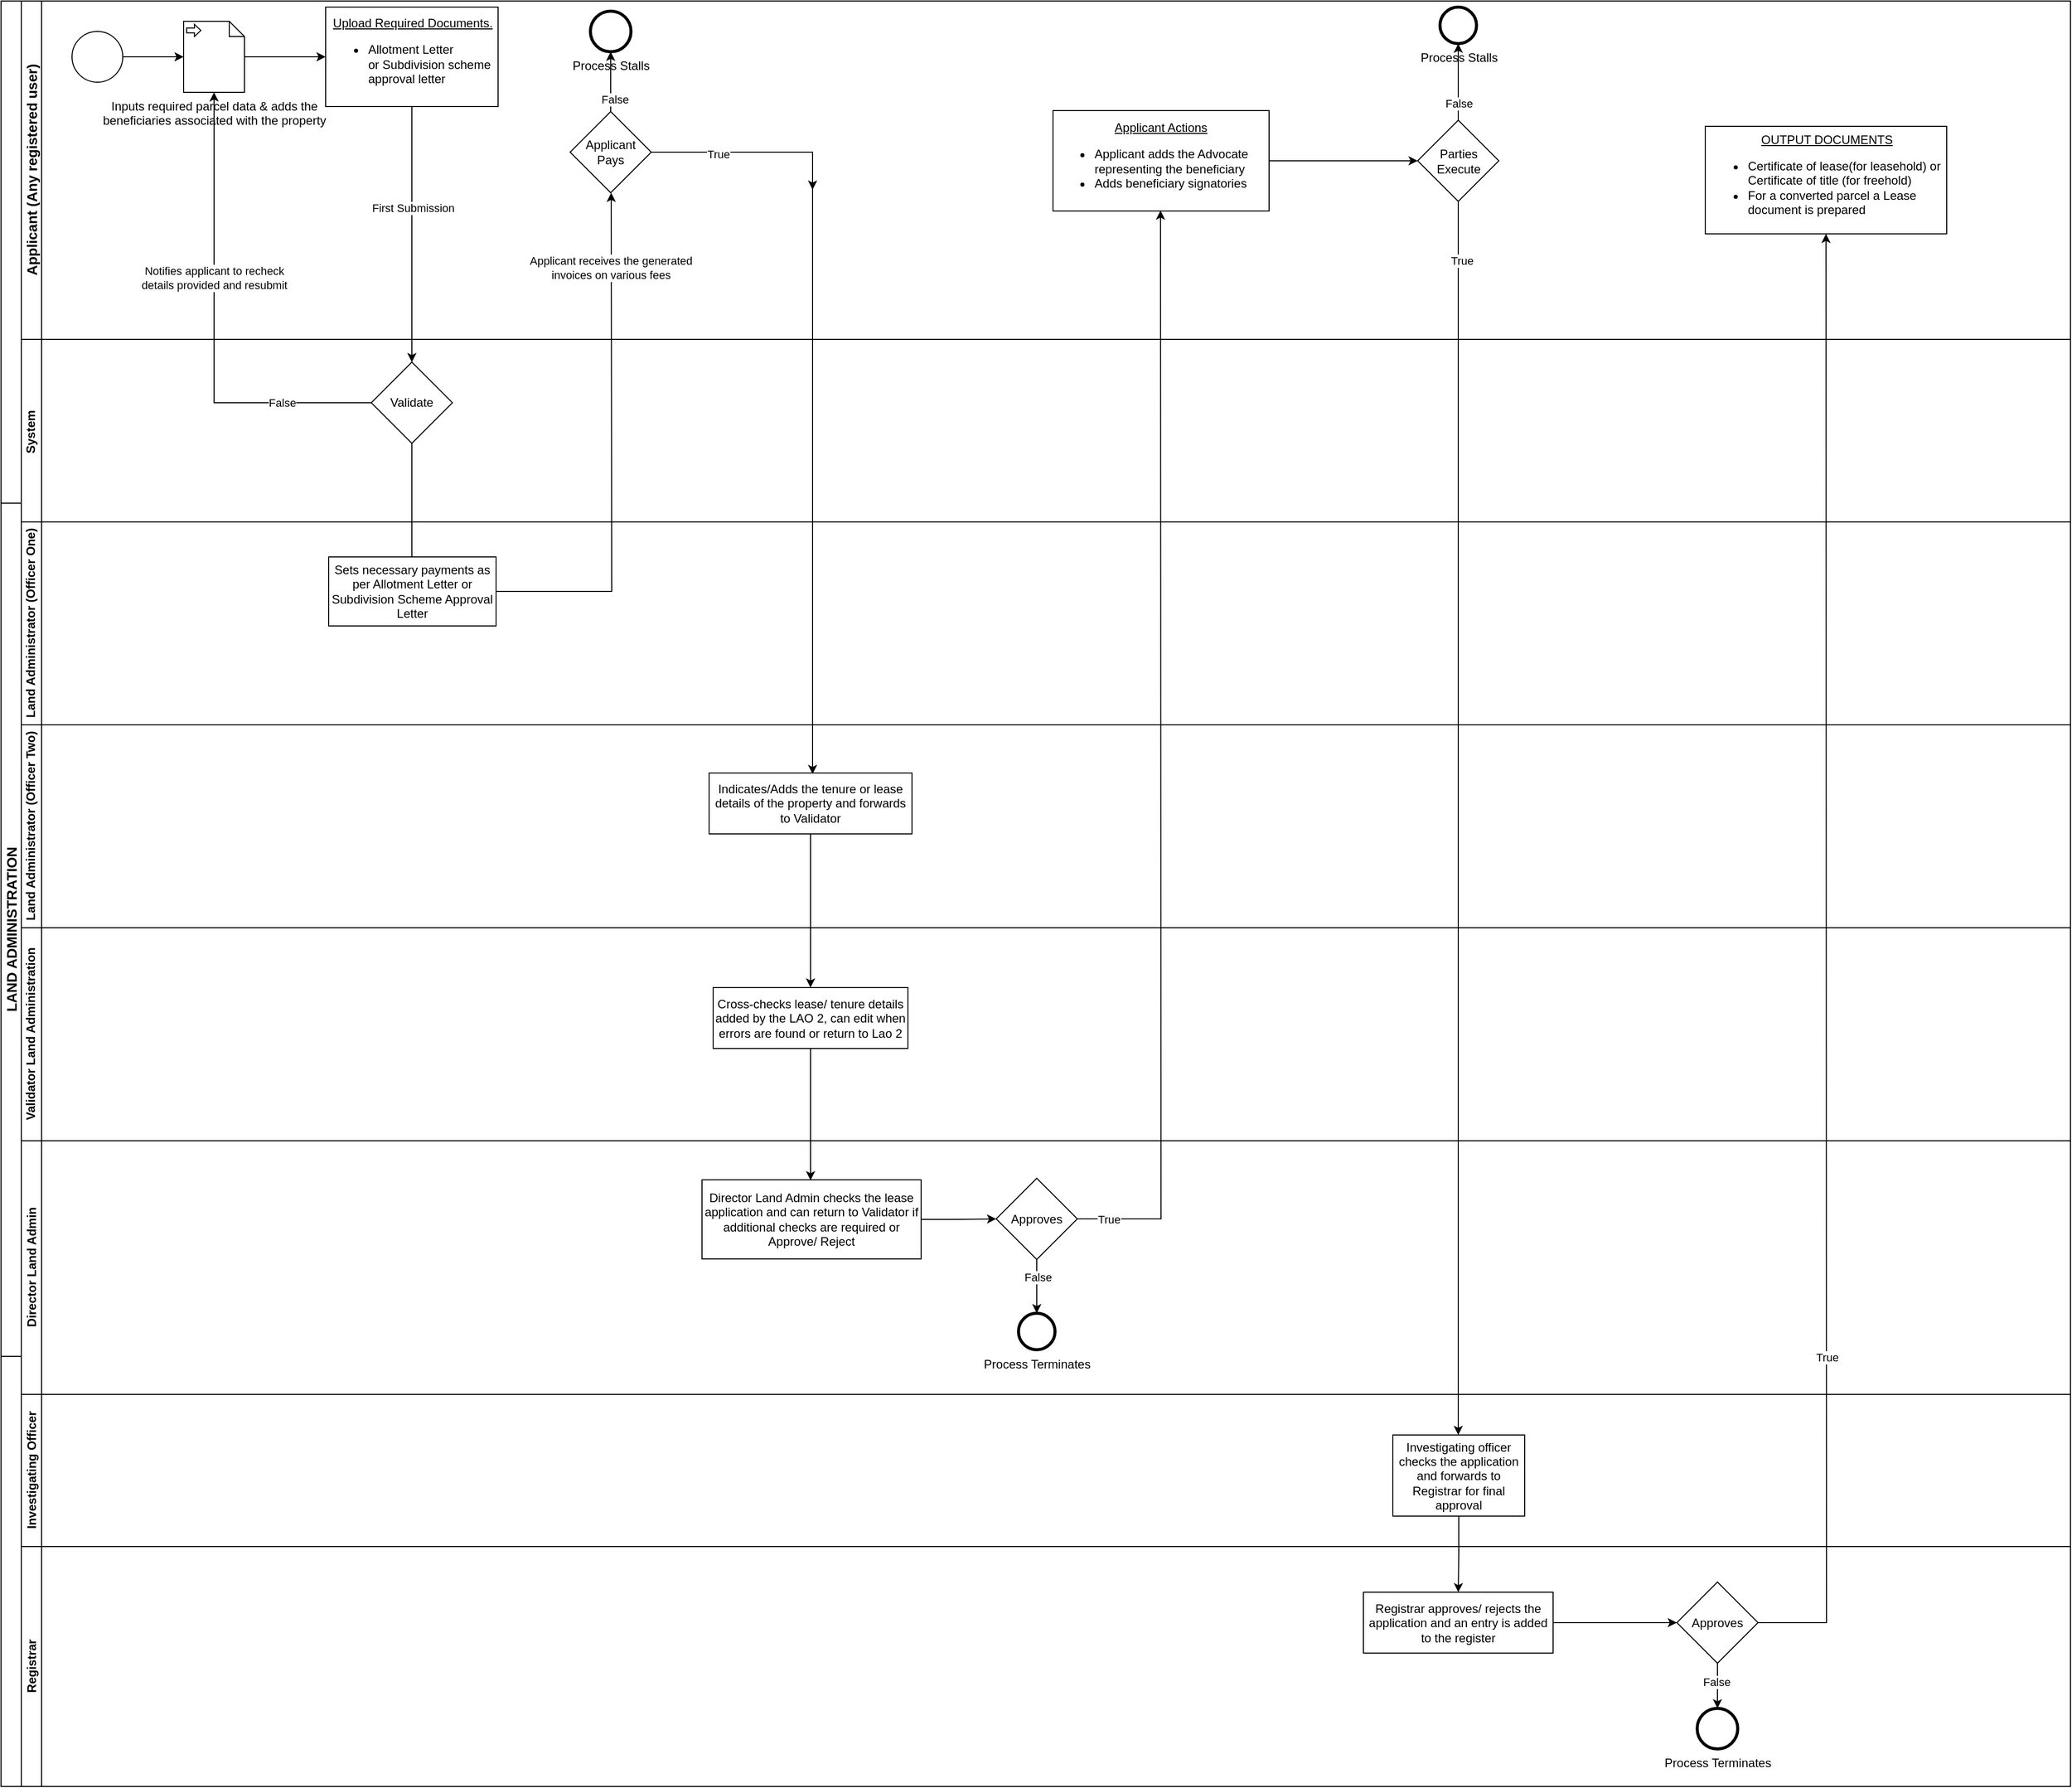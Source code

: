 <mxfile version="21.6.9" type="github">
  <diagram name="Page-1" id="XgrCnBgjhoBkCSNKB66B">
    <mxGraphModel dx="1602" dy="2049" grid="1" gridSize="10" guides="1" tooltips="1" connect="1" arrows="1" fold="1" page="1" pageScale="1" pageWidth="850" pageHeight="1100" math="0" shadow="0">
      <root>
        <mxCell id="0" />
        <mxCell id="1" parent="0" />
        <mxCell id="p9mYIpuALqocmgUj2lyZ-1" value="" style="swimlane;html=1;childLayout=stackLayout;resizeParent=1;resizeParentMax=0;horizontal=0;startSize=20;horizontalStack=0;whiteSpace=wrap;" vertex="1" parent="1">
          <mxGeometry x="40" y="-26" width="2040" height="1760" as="geometry" />
        </mxCell>
        <mxCell id="p9mYIpuALqocmgUj2lyZ-2" value="&lt;font style=&quot;font-size: 14px;&quot;&gt;Applicant (Any registered user)&lt;/font&gt;" style="swimlane;html=1;startSize=20;horizontal=0;" vertex="1" parent="p9mYIpuALqocmgUj2lyZ-1">
          <mxGeometry x="20" width="2020" height="333.5" as="geometry" />
        </mxCell>
        <mxCell id="p9mYIpuALqocmgUj2lyZ-3" value="" style="edgeStyle=orthogonalEdgeStyle;rounded=0;orthogonalLoop=1;jettySize=auto;html=1;" edge="1" parent="p9mYIpuALqocmgUj2lyZ-2" source="p9mYIpuALqocmgUj2lyZ-4">
          <mxGeometry relative="1" as="geometry">
            <mxPoint x="160" y="55" as="targetPoint" />
          </mxGeometry>
        </mxCell>
        <mxCell id="p9mYIpuALqocmgUj2lyZ-4" value="" style="points=[[0.145,0.145,0],[0.5,0,0],[0.855,0.145,0],[1,0.5,0],[0.855,0.855,0],[0.5,1,0],[0.145,0.855,0],[0,0.5,0]];shape=mxgraph.bpmn.event;html=1;verticalLabelPosition=bottom;labelBackgroundColor=#ffffff;verticalAlign=top;align=center;perimeter=ellipsePerimeter;outlineConnect=0;aspect=fixed;outline=standard;symbol=general;" vertex="1" parent="p9mYIpuALqocmgUj2lyZ-2">
          <mxGeometry x="50" y="30" width="50" height="50" as="geometry" />
        </mxCell>
        <mxCell id="p9mYIpuALqocmgUj2lyZ-5" value="&lt;div style=&quot;text-align: center;&quot;&gt;&lt;span style=&quot;background-color: initial;&quot;&gt;&lt;u&gt;Upload Required Documents.&lt;/u&gt;&lt;/span&gt;&lt;/div&gt;&lt;div style=&quot;&quot;&gt;&lt;ul&gt;&lt;li&gt;&lt;span style=&quot;background-color: initial;&quot;&gt;Allotment Letter or&amp;nbsp;&lt;/span&gt;Subdivision scheme approval letter&lt;/li&gt;&lt;/ul&gt;&lt;/div&gt;" style="whiteSpace=wrap;html=1;align=left;" vertex="1" parent="p9mYIpuALqocmgUj2lyZ-2">
          <mxGeometry x="300" y="6" width="170" height="98" as="geometry" />
        </mxCell>
        <mxCell id="p9mYIpuALqocmgUj2lyZ-6" value="" style="edgeStyle=orthogonalEdgeStyle;rounded=0;orthogonalLoop=1;jettySize=auto;html=1;" edge="1" parent="p9mYIpuALqocmgUj2lyZ-2" source="p9mYIpuALqocmgUj2lyZ-7" target="p9mYIpuALqocmgUj2lyZ-5">
          <mxGeometry relative="1" as="geometry" />
        </mxCell>
        <mxCell id="p9mYIpuALqocmgUj2lyZ-7" value="Inputs required parcel data &amp;amp;&amp;nbsp;adds the&lt;br&gt;beneficiaries associated with the property" style="shape=mxgraph.bpmn.data;labelPosition=center;verticalLabelPosition=bottom;align=center;verticalAlign=top;size=15;html=1;bpmnTransferType=input;" vertex="1" parent="p9mYIpuALqocmgUj2lyZ-2">
          <mxGeometry x="160" y="20" width="60" height="70" as="geometry" />
        </mxCell>
        <mxCell id="p9mYIpuALqocmgUj2lyZ-11" value="Process Stalls" style="points=[[0.145,0.145,0],[0.5,0,0],[0.855,0.145,0],[1,0.5,0],[0.855,0.855,0],[0.5,1,0],[0.145,0.855,0],[0,0.5,0]];shape=mxgraph.bpmn.event;html=1;verticalLabelPosition=bottom;labelBackgroundColor=#ffffff;verticalAlign=top;align=center;perimeter=ellipsePerimeter;outlineConnect=0;aspect=fixed;outline=end;symbol=terminate2;" vertex="1" parent="p9mYIpuALqocmgUj2lyZ-2">
          <mxGeometry x="561" y="10" width="40" height="40" as="geometry" />
        </mxCell>
        <mxCell id="p9mYIpuALqocmgUj2lyZ-12" value="Process Stalls" style="points=[[0.145,0.145,0],[0.5,0,0],[0.855,0.145,0],[1,0.5,0],[0.855,0.855,0],[0.5,1,0],[0.145,0.855,0],[0,0.5,0]];shape=mxgraph.bpmn.event;html=1;verticalLabelPosition=bottom;labelBackgroundColor=#ffffff;verticalAlign=top;align=center;perimeter=ellipsePerimeter;outlineConnect=0;aspect=fixed;outline=end;symbol=terminate2;" vertex="1" parent="p9mYIpuALqocmgUj2lyZ-2">
          <mxGeometry x="1398.5" y="6" width="36" height="36" as="geometry" />
        </mxCell>
        <mxCell id="p9mYIpuALqocmgUj2lyZ-119" value="" style="edgeStyle=orthogonalEdgeStyle;rounded=0;orthogonalLoop=1;jettySize=auto;html=1;" edge="1" parent="p9mYIpuALqocmgUj2lyZ-2">
          <mxGeometry relative="1" as="geometry">
            <mxPoint x="780" y="180" as="sourcePoint" />
            <mxPoint x="780" y="762" as="targetPoint" />
          </mxGeometry>
        </mxCell>
        <mxCell id="p9mYIpuALqocmgUj2lyZ-147" value="" style="edgeStyle=orthogonalEdgeStyle;rounded=0;orthogonalLoop=1;jettySize=auto;html=1;" edge="1" parent="p9mYIpuALqocmgUj2lyZ-2" source="p9mYIpuALqocmgUj2lyZ-145" target="p9mYIpuALqocmgUj2lyZ-12">
          <mxGeometry relative="1" as="geometry" />
        </mxCell>
        <mxCell id="p9mYIpuALqocmgUj2lyZ-148" value="False" style="edgeLabel;html=1;align=center;verticalAlign=middle;resizable=0;points=[];" vertex="1" connectable="0" parent="p9mYIpuALqocmgUj2lyZ-147">
          <mxGeometry x="-0.561" y="1" relative="1" as="geometry">
            <mxPoint x="1" as="offset" />
          </mxGeometry>
        </mxCell>
        <mxCell id="p9mYIpuALqocmgUj2lyZ-156" value="" style="edgeStyle=orthogonalEdgeStyle;rounded=0;orthogonalLoop=1;jettySize=auto;html=1;" edge="1" parent="p9mYIpuALqocmgUj2lyZ-2" source="p9mYIpuALqocmgUj2lyZ-145">
          <mxGeometry relative="1" as="geometry">
            <mxPoint x="1416.5" y="1413.5" as="targetPoint" />
          </mxGeometry>
        </mxCell>
        <mxCell id="p9mYIpuALqocmgUj2lyZ-157" value="True" style="edgeLabel;html=1;align=center;verticalAlign=middle;resizable=0;points=[];" vertex="1" connectable="0" parent="p9mYIpuALqocmgUj2lyZ-156">
          <mxGeometry x="-0.904" y="3" relative="1" as="geometry">
            <mxPoint as="offset" />
          </mxGeometry>
        </mxCell>
        <mxCell id="p9mYIpuALqocmgUj2lyZ-145" value="Parties Execute" style="rhombus;whiteSpace=wrap;html=1;rounded=0;" vertex="1" parent="p9mYIpuALqocmgUj2lyZ-2">
          <mxGeometry x="1376.5" y="117.5" width="80" height="80" as="geometry" />
        </mxCell>
        <mxCell id="p9mYIpuALqocmgUj2lyZ-19" value="System&amp;nbsp;" style="swimlane;html=1;startSize=20;horizontal=0;" vertex="1" parent="p9mYIpuALqocmgUj2lyZ-1">
          <mxGeometry x="20" y="333.5" width="2020" height="180" as="geometry" />
        </mxCell>
        <mxCell id="p9mYIpuALqocmgUj2lyZ-89" value="" style="edgeStyle=orthogonalEdgeStyle;rounded=0;orthogonalLoop=1;jettySize=auto;html=1;" edge="1" parent="p9mYIpuALqocmgUj2lyZ-19" source="p9mYIpuALqocmgUj2lyZ-20">
          <mxGeometry relative="1" as="geometry">
            <mxPoint x="385" y="229.5" as="targetPoint" />
          </mxGeometry>
        </mxCell>
        <mxCell id="p9mYIpuALqocmgUj2lyZ-20" value="Validate" style="rhombus;whiteSpace=wrap;html=1;align=center;" vertex="1" parent="p9mYIpuALqocmgUj2lyZ-19">
          <mxGeometry x="345" y="22.5" width="80" height="80" as="geometry" />
        </mxCell>
        <mxCell id="p9mYIpuALqocmgUj2lyZ-26" value="&lt;div style=&quot;text-align: center;&quot;&gt;&lt;u&gt;OUTPUT DOCUMENTS&lt;/u&gt;&lt;br&gt;&lt;/div&gt;&lt;div style=&quot;&quot;&gt;&lt;ul&gt;&lt;li&gt;Certificate of lease(for leasehold) or Certificate of title (for freehold)&amp;nbsp;&lt;br&gt;&lt;/li&gt;&lt;li&gt;For a converted parcel a Lease document is prepared&lt;/li&gt;&lt;/ul&gt;&lt;/div&gt;&lt;div style=&quot;text-align: justify;&quot;&gt;&lt;/div&gt;" style="whiteSpace=wrap;html=1;align=left;" vertex="1" parent="p9mYIpuALqocmgUj2lyZ-19">
          <mxGeometry x="1660" y="-210" width="238" height="106" as="geometry" />
        </mxCell>
        <mxCell id="p9mYIpuALqocmgUj2lyZ-31" value="Land Administrator (Officer One)" style="swimlane;html=1;startSize=20;horizontal=0;" vertex="1" parent="p9mYIpuALqocmgUj2lyZ-1">
          <mxGeometry x="20" y="513.5" width="2020" height="200" as="geometry">
            <mxRectangle x="20" y="500" width="2280" height="30" as="alternateBounds" />
          </mxGeometry>
        </mxCell>
        <mxCell id="p9mYIpuALqocmgUj2lyZ-45" value="" style="edgeStyle=orthogonalEdgeStyle;rounded=0;orthogonalLoop=1;jettySize=auto;html=1;" edge="1" parent="p9mYIpuALqocmgUj2lyZ-1" source="p9mYIpuALqocmgUj2lyZ-5" target="p9mYIpuALqocmgUj2lyZ-20">
          <mxGeometry relative="1" as="geometry" />
        </mxCell>
        <mxCell id="p9mYIpuALqocmgUj2lyZ-46" value="First Submission" style="edgeLabel;html=1;align=center;verticalAlign=middle;resizable=0;points=[];" vertex="1" connectable="0" parent="p9mYIpuALqocmgUj2lyZ-45">
          <mxGeometry x="-0.209" y="1" relative="1" as="geometry">
            <mxPoint as="offset" />
          </mxGeometry>
        </mxCell>
        <mxCell id="p9mYIpuALqocmgUj2lyZ-47" value="" style="edgeStyle=orthogonalEdgeStyle;rounded=0;orthogonalLoop=1;jettySize=auto;html=1;exitX=0;exitY=0.5;exitDx=0;exitDy=0;" edge="1" parent="p9mYIpuALqocmgUj2lyZ-1" source="p9mYIpuALqocmgUj2lyZ-20" target="p9mYIpuALqocmgUj2lyZ-7">
          <mxGeometry relative="1" as="geometry">
            <mxPoint x="580" y="97" as="targetPoint" />
            <Array as="points">
              <mxPoint x="210" y="396" />
            </Array>
          </mxGeometry>
        </mxCell>
        <mxCell id="p9mYIpuALqocmgUj2lyZ-48" value="False" style="edgeLabel;html=1;align=center;verticalAlign=middle;resizable=0;points=[];" vertex="1" connectable="0" parent="p9mYIpuALqocmgUj2lyZ-47">
          <mxGeometry x="-0.617" y="-1" relative="1" as="geometry">
            <mxPoint y="1" as="offset" />
          </mxGeometry>
        </mxCell>
        <mxCell id="p9mYIpuALqocmgUj2lyZ-49" value="Notifies applicant to recheck&lt;br&gt;details provided and resubmit" style="edgeLabel;html=1;align=center;verticalAlign=middle;resizable=0;points=[];" vertex="1" connectable="0" parent="p9mYIpuALqocmgUj2lyZ-47">
          <mxGeometry x="0.206" relative="1" as="geometry">
            <mxPoint as="offset" />
          </mxGeometry>
        </mxCell>
        <mxCell id="p9mYIpuALqocmgUj2lyZ-52" value="Land Administrator (Officer Two)" style="swimlane;html=1;startSize=20;horizontal=0;" vertex="1" parent="p9mYIpuALqocmgUj2lyZ-1">
          <mxGeometry x="20" y="713.5" width="2020" height="200" as="geometry">
            <mxRectangle x="20" y="753" width="2280" height="30" as="alternateBounds" />
          </mxGeometry>
        </mxCell>
        <mxCell id="p9mYIpuALqocmgUj2lyZ-57" value="Validator Land Administration" style="swimlane;html=1;startSize=20;horizontal=0;" vertex="1" parent="p9mYIpuALqocmgUj2lyZ-1">
          <mxGeometry x="20" y="913.5" width="2020" height="210" as="geometry" />
        </mxCell>
        <mxCell id="p9mYIpuALqocmgUj2lyZ-125" value="" style="edgeStyle=orthogonalEdgeStyle;rounded=0;orthogonalLoop=1;jettySize=auto;html=1;" edge="1" parent="p9mYIpuALqocmgUj2lyZ-57" source="p9mYIpuALqocmgUj2lyZ-122">
          <mxGeometry relative="1" as="geometry">
            <mxPoint x="778" y="249" as="targetPoint" />
          </mxGeometry>
        </mxCell>
        <mxCell id="p9mYIpuALqocmgUj2lyZ-122" value="Cross-checks lease/ tenure details added by the LAO 2, can edit when errors are found or return to Lao 2" style="whiteSpace=wrap;html=1;rounded=0;" vertex="1" parent="p9mYIpuALqocmgUj2lyZ-57">
          <mxGeometry x="682" y="59" width="192" height="60" as="geometry" />
        </mxCell>
        <mxCell id="p9mYIpuALqocmgUj2lyZ-62" value="Director Land Admin" style="swimlane;html=1;startSize=20;horizontal=0;" vertex="1" parent="p9mYIpuALqocmgUj2lyZ-1">
          <mxGeometry x="20" y="1123.5" width="2020" height="250" as="geometry" />
        </mxCell>
        <mxCell id="p9mYIpuALqocmgUj2lyZ-133" value="" style="edgeStyle=orthogonalEdgeStyle;rounded=0;orthogonalLoop=1;jettySize=auto;html=1;exitX=0.5;exitY=1;exitDx=0;exitDy=0;entryX=0.5;entryY=0;entryDx=0;entryDy=0;entryPerimeter=0;" edge="1" parent="p9mYIpuALqocmgUj2lyZ-62" source="p9mYIpuALqocmgUj2lyZ-127" target="p9mYIpuALqocmgUj2lyZ-131">
          <mxGeometry relative="1" as="geometry">
            <mxPoint x="1076" y="77" as="sourcePoint" />
            <mxPoint x="1198" y="77" as="targetPoint" />
          </mxGeometry>
        </mxCell>
        <mxCell id="p9mYIpuALqocmgUj2lyZ-134" value="False" style="edgeLabel;html=1;align=center;verticalAlign=middle;resizable=0;points=[];" vertex="1" connectable="0" parent="p9mYIpuALqocmgUj2lyZ-133">
          <mxGeometry x="-0.361" y="1" relative="1" as="geometry">
            <mxPoint as="offset" />
          </mxGeometry>
        </mxCell>
        <mxCell id="p9mYIpuALqocmgUj2lyZ-138" value="" style="edgeStyle=orthogonalEdgeStyle;rounded=0;orthogonalLoop=1;jettySize=auto;html=1;" edge="1" parent="p9mYIpuALqocmgUj2lyZ-62" source="p9mYIpuALqocmgUj2lyZ-127">
          <mxGeometry relative="1" as="geometry">
            <mxPoint x="1123" y="-917" as="targetPoint" />
          </mxGeometry>
        </mxCell>
        <mxCell id="p9mYIpuALqocmgUj2lyZ-139" value="True" style="edgeLabel;html=1;align=center;verticalAlign=middle;resizable=0;points=[];" vertex="1" connectable="0" parent="p9mYIpuALqocmgUj2lyZ-138">
          <mxGeometry x="-0.943" relative="1" as="geometry">
            <mxPoint as="offset" />
          </mxGeometry>
        </mxCell>
        <mxCell id="p9mYIpuALqocmgUj2lyZ-127" value="Approves" style="rhombus;whiteSpace=wrap;html=1;rounded=0;" vertex="1" parent="p9mYIpuALqocmgUj2lyZ-62">
          <mxGeometry x="961" y="37" width="80" height="80" as="geometry" />
        </mxCell>
        <mxCell id="p9mYIpuALqocmgUj2lyZ-131" value="Process Terminates" style="points=[[0.145,0.145,0],[0.5,0,0],[0.855,0.145,0],[1,0.5,0],[0.855,0.855,0],[0.5,1,0],[0.145,0.855,0],[0,0.5,0]];shape=mxgraph.bpmn.event;html=1;verticalLabelPosition=bottom;labelBackgroundColor=#ffffff;verticalAlign=top;align=center;perimeter=ellipsePerimeter;outlineConnect=0;aspect=fixed;outline=end;symbol=terminate2;" vertex="1" parent="p9mYIpuALqocmgUj2lyZ-62">
          <mxGeometry x="983" y="170" width="36" height="36" as="geometry" />
        </mxCell>
        <mxCell id="p9mYIpuALqocmgUj2lyZ-70" value="Investigating Officer" style="swimlane;html=1;startSize=20;horizontal=0;" vertex="1" parent="p9mYIpuALqocmgUj2lyZ-1">
          <mxGeometry x="20" y="1373.5" width="2020" height="150" as="geometry" />
        </mxCell>
        <mxCell id="p9mYIpuALqocmgUj2lyZ-71" value="Investigating officer checks the application and forwards to Registrar for final approval" style="whiteSpace=wrap;html=1;" vertex="1" parent="p9mYIpuALqocmgUj2lyZ-70">
          <mxGeometry x="1352" y="40" width="130" height="80" as="geometry" />
        </mxCell>
        <mxCell id="p9mYIpuALqocmgUj2lyZ-75" value="" style="edgeStyle=orthogonalEdgeStyle;rounded=0;orthogonalLoop=1;jettySize=auto;html=1;" edge="1" parent="p9mYIpuALqocmgUj2lyZ-1" target="p9mYIpuALqocmgUj2lyZ-55">
          <mxGeometry relative="1" as="geometry">
            <mxPoint x="1840" y="844" as="sourcePoint" />
          </mxGeometry>
        </mxCell>
        <mxCell id="p9mYIpuALqocmgUj2lyZ-76" value="" style="edgeStyle=orthogonalEdgeStyle;rounded=0;orthogonalLoop=1;jettySize=auto;html=1;" edge="1" parent="p9mYIpuALqocmgUj2lyZ-1" target="p9mYIpuALqocmgUj2lyZ-59">
          <mxGeometry relative="1" as="geometry">
            <mxPoint x="1840" y="955" as="sourcePoint" />
          </mxGeometry>
        </mxCell>
        <mxCell id="p9mYIpuALqocmgUj2lyZ-77" value="True" style="edgeLabel;html=1;align=center;verticalAlign=middle;resizable=0;points=[];" vertex="1" connectable="0" parent="p9mYIpuALqocmgUj2lyZ-76">
          <mxGeometry x="-0.538" y="-3" relative="1" as="geometry">
            <mxPoint y="-1" as="offset" />
          </mxGeometry>
        </mxCell>
        <mxCell id="p9mYIpuALqocmgUj2lyZ-79" value="" style="edgeStyle=orthogonalEdgeStyle;rounded=0;orthogonalLoop=1;jettySize=auto;html=1;" edge="1" parent="p9mYIpuALqocmgUj2lyZ-1" source="p9mYIpuALqocmgUj2lyZ-71" target="p9mYIpuALqocmgUj2lyZ-73">
          <mxGeometry relative="1" as="geometry" />
        </mxCell>
        <mxCell id="p9mYIpuALqocmgUj2lyZ-72" value="Registrar" style="swimlane;html=1;startSize=20;horizontal=0;" vertex="1" parent="p9mYIpuALqocmgUj2lyZ-1">
          <mxGeometry x="20" y="1523.5" width="2020" height="236.5" as="geometry" />
        </mxCell>
        <mxCell id="p9mYIpuALqocmgUj2lyZ-159" value="" style="edgeStyle=orthogonalEdgeStyle;rounded=0;orthogonalLoop=1;jettySize=auto;html=1;" edge="1" parent="p9mYIpuALqocmgUj2lyZ-72" source="p9mYIpuALqocmgUj2lyZ-73" target="p9mYIpuALqocmgUj2lyZ-158">
          <mxGeometry relative="1" as="geometry" />
        </mxCell>
        <mxCell id="p9mYIpuALqocmgUj2lyZ-73" value="Registrar approves/ rejects the application and an entry is added to the register" style="whiteSpace=wrap;html=1;" vertex="1" parent="p9mYIpuALqocmgUj2lyZ-72">
          <mxGeometry x="1323" y="45" width="187" height="60" as="geometry" />
        </mxCell>
        <mxCell id="p9mYIpuALqocmgUj2lyZ-162" value="" style="edgeStyle=orthogonalEdgeStyle;rounded=0;orthogonalLoop=1;jettySize=auto;html=1;" edge="1" parent="p9mYIpuALqocmgUj2lyZ-72" source="p9mYIpuALqocmgUj2lyZ-158" target="p9mYIpuALqocmgUj2lyZ-160">
          <mxGeometry relative="1" as="geometry" />
        </mxCell>
        <mxCell id="p9mYIpuALqocmgUj2lyZ-163" value="False" style="edgeLabel;html=1;align=center;verticalAlign=middle;resizable=0;points=[];" vertex="1" connectable="0" parent="p9mYIpuALqocmgUj2lyZ-162">
          <mxGeometry x="-0.213" y="-1" relative="1" as="geometry">
            <mxPoint y="1" as="offset" />
          </mxGeometry>
        </mxCell>
        <mxCell id="p9mYIpuALqocmgUj2lyZ-165" value="" style="edgeStyle=orthogonalEdgeStyle;rounded=0;orthogonalLoop=1;jettySize=auto;html=1;" edge="1" parent="p9mYIpuALqocmgUj2lyZ-72" source="p9mYIpuALqocmgUj2lyZ-158">
          <mxGeometry relative="1" as="geometry">
            <mxPoint x="1779" y="-1294" as="targetPoint" />
          </mxGeometry>
        </mxCell>
        <mxCell id="p9mYIpuALqocmgUj2lyZ-166" value="True" style="edgeLabel;html=1;align=center;verticalAlign=middle;resizable=0;points=[];" vertex="1" connectable="0" parent="p9mYIpuALqocmgUj2lyZ-165">
          <mxGeometry x="-0.54" relative="1" as="geometry">
            <mxPoint y="1" as="offset" />
          </mxGeometry>
        </mxCell>
        <mxCell id="p9mYIpuALqocmgUj2lyZ-158" value="Approves" style="rhombus;whiteSpace=wrap;html=1;" vertex="1" parent="p9mYIpuALqocmgUj2lyZ-72">
          <mxGeometry x="1632" y="35" width="80" height="80" as="geometry" />
        </mxCell>
        <mxCell id="p9mYIpuALqocmgUj2lyZ-160" value="Process Terminates" style="points=[[0.145,0.145,0],[0.5,0,0],[0.855,0.145,0],[1,0.5,0],[0.855,0.855,0],[0.5,1,0],[0.145,0.855,0],[0,0.5,0]];shape=mxgraph.bpmn.event;html=1;verticalLabelPosition=bottom;labelBackgroundColor=#ffffff;verticalAlign=top;align=center;perimeter=ellipsePerimeter;outlineConnect=0;aspect=fixed;outline=end;symbol=terminate2;" vertex="1" parent="p9mYIpuALqocmgUj2lyZ-72">
          <mxGeometry x="1652" y="159.5" width="40" height="40" as="geometry" />
        </mxCell>
        <mxCell id="p9mYIpuALqocmgUj2lyZ-82" value="&lt;font style=&quot;font-size: 14px;&quot;&gt;LAND ADMINISTRATION&lt;/font&gt;" style="swimlane;html=1;startSize=20;fontStyle=1;collapsible=0;horizontal=0;swimlaneLine=0;fillColor=none;whiteSpace=wrap;" vertex="1" parent="1">
          <mxGeometry x="40" y="469" width="20" height="841" as="geometry" />
        </mxCell>
        <mxCell id="p9mYIpuALqocmgUj2lyZ-93" value="" style="edgeStyle=orthogonalEdgeStyle;rounded=0;orthogonalLoop=1;jettySize=auto;html=1;" edge="1" parent="1" source="p9mYIpuALqocmgUj2lyZ-90">
          <mxGeometry relative="1" as="geometry">
            <mxPoint x="641.5" y="163" as="targetPoint" />
          </mxGeometry>
        </mxCell>
        <mxCell id="p9mYIpuALqocmgUj2lyZ-95" value="Applicant receives the generated&lt;br&gt;invoices on various fees" style="edgeLabel;html=1;align=center;verticalAlign=middle;resizable=0;points=[];" vertex="1" connectable="0" parent="p9mYIpuALqocmgUj2lyZ-93">
          <mxGeometry x="0.708" y="1" relative="1" as="geometry">
            <mxPoint as="offset" />
          </mxGeometry>
        </mxCell>
        <mxCell id="p9mYIpuALqocmgUj2lyZ-90" value="Sets necessary payments as per Allotment Letter or Subdivision Scheme Approval Letter" style="rounded=0;whiteSpace=wrap;html=1;" vertex="1" parent="1">
          <mxGeometry x="363" y="522" width="165" height="68" as="geometry" />
        </mxCell>
        <mxCell id="p9mYIpuALqocmgUj2lyZ-94" value="" style="edgeStyle=orthogonalEdgeStyle;rounded=0;orthogonalLoop=1;jettySize=auto;html=1;" edge="1" parent="1" source="p9mYIpuALqocmgUj2lyZ-91" target="p9mYIpuALqocmgUj2lyZ-11">
          <mxGeometry relative="1" as="geometry" />
        </mxCell>
        <mxCell id="p9mYIpuALqocmgUj2lyZ-98" value="False" style="edgeLabel;html=1;align=center;verticalAlign=middle;resizable=0;points=[];" vertex="1" connectable="0" parent="p9mYIpuALqocmgUj2lyZ-94">
          <mxGeometry x="-0.6" y="-4" relative="1" as="geometry">
            <mxPoint as="offset" />
          </mxGeometry>
        </mxCell>
        <mxCell id="p9mYIpuALqocmgUj2lyZ-97" value="" style="edgeStyle=orthogonalEdgeStyle;rounded=0;orthogonalLoop=1;jettySize=auto;html=1;" edge="1" parent="1" source="p9mYIpuALqocmgUj2lyZ-91">
          <mxGeometry relative="1" as="geometry">
            <mxPoint x="840" y="160" as="targetPoint" />
            <Array as="points">
              <mxPoint x="840" y="123" />
            </Array>
          </mxGeometry>
        </mxCell>
        <mxCell id="p9mYIpuALqocmgUj2lyZ-99" value="True" style="edgeLabel;html=1;align=center;verticalAlign=middle;resizable=0;points=[];" vertex="1" connectable="0" parent="p9mYIpuALqocmgUj2lyZ-97">
          <mxGeometry x="-0.333" y="-2" relative="1" as="geometry">
            <mxPoint as="offset" />
          </mxGeometry>
        </mxCell>
        <mxCell id="p9mYIpuALqocmgUj2lyZ-91" value="Applicant Pays" style="rhombus;whiteSpace=wrap;html=1;" vertex="1" parent="1">
          <mxGeometry x="601" y="83" width="80" height="80" as="geometry" />
        </mxCell>
        <mxCell id="p9mYIpuALqocmgUj2lyZ-123" value="" style="edgeStyle=orthogonalEdgeStyle;rounded=0;orthogonalLoop=1;jettySize=auto;html=1;" edge="1" parent="1" source="p9mYIpuALqocmgUj2lyZ-120" target="p9mYIpuALqocmgUj2lyZ-122">
          <mxGeometry relative="1" as="geometry" />
        </mxCell>
        <mxCell id="p9mYIpuALqocmgUj2lyZ-120" value="Indicates/Adds the tenure or lease details of the property and forwards to Validator" style="rounded=0;whiteSpace=wrap;html=1;" vertex="1" parent="1">
          <mxGeometry x="738" y="735" width="200" height="60" as="geometry" />
        </mxCell>
        <mxCell id="p9mYIpuALqocmgUj2lyZ-128" value="" style="edgeStyle=orthogonalEdgeStyle;rounded=0;orthogonalLoop=1;jettySize=auto;html=1;" edge="1" parent="1" source="p9mYIpuALqocmgUj2lyZ-126" target="p9mYIpuALqocmgUj2lyZ-127">
          <mxGeometry relative="1" as="geometry" />
        </mxCell>
        <mxCell id="p9mYIpuALqocmgUj2lyZ-126" value="Director Land Admin checks the lease application and can return to Validator if additional checks are required or Approve/ Reject" style="rounded=0;whiteSpace=wrap;html=1;" vertex="1" parent="1">
          <mxGeometry x="731" y="1136" width="216" height="78" as="geometry" />
        </mxCell>
        <mxCell id="p9mYIpuALqocmgUj2lyZ-146" value="" style="edgeStyle=orthogonalEdgeStyle;rounded=0;orthogonalLoop=1;jettySize=auto;html=1;" edge="1" parent="1" source="p9mYIpuALqocmgUj2lyZ-140" target="p9mYIpuALqocmgUj2lyZ-145">
          <mxGeometry relative="1" as="geometry" />
        </mxCell>
        <mxCell id="p9mYIpuALqocmgUj2lyZ-140" value="&lt;u&gt;Applicant Actions&lt;/u&gt;&lt;br&gt;&lt;ul style=&quot;&quot;&gt;&lt;li style=&quot;text-align: left;&quot;&gt;Applicant adds the Advocate representing the beneficiary&amp;nbsp;&lt;/li&gt;&lt;li style=&quot;text-align: left;&quot;&gt;Adds beneficiary signatories&amp;nbsp;&lt;/li&gt;&lt;/ul&gt;" style="rounded=0;whiteSpace=wrap;html=1;" vertex="1" parent="1">
          <mxGeometry x="1077" y="82" width="213" height="99" as="geometry" />
        </mxCell>
      </root>
    </mxGraphModel>
  </diagram>
</mxfile>
